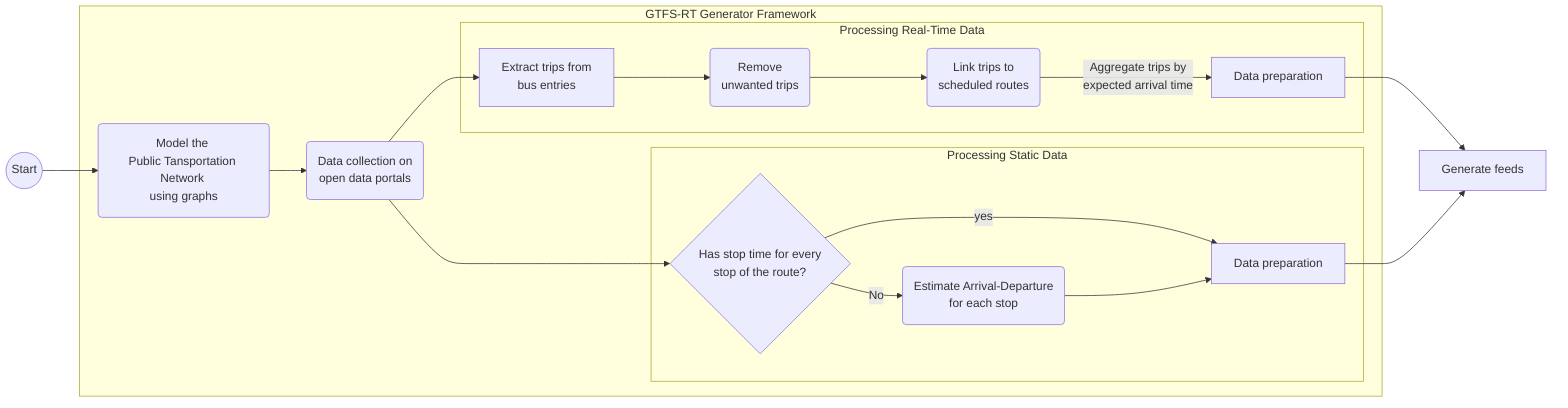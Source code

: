 flowchart LR
    A((Start)) -->X(Model the \nPublic Tansportation Network \nusing graphs)
    subgraph zero [GTFS-RT Generator Framework]
    X --> B(Data collection on\n open data portals)
    C[Extract trips from \n bus entries]
    B --> C
    B --> Z{Has stop time for every \nstop of the route?}
    subgraph one [Processing Real-Time Data]
        C --> F(Remove \nunwanted trips)
        F --> G(Link trips to \n scheduled routes)
        G --> |Aggregate trips by \n expected arrival time| D[Data preparation]
    end
    subgraph two [Processing Static Data]
        Z -->|yes|P[Data preparation]
        Z -->|No| Y(Estimate Arrival-Departure\n for each stop)
        Y -->P
    end
    end
    D -->H[Generate feeds]
    P -->H